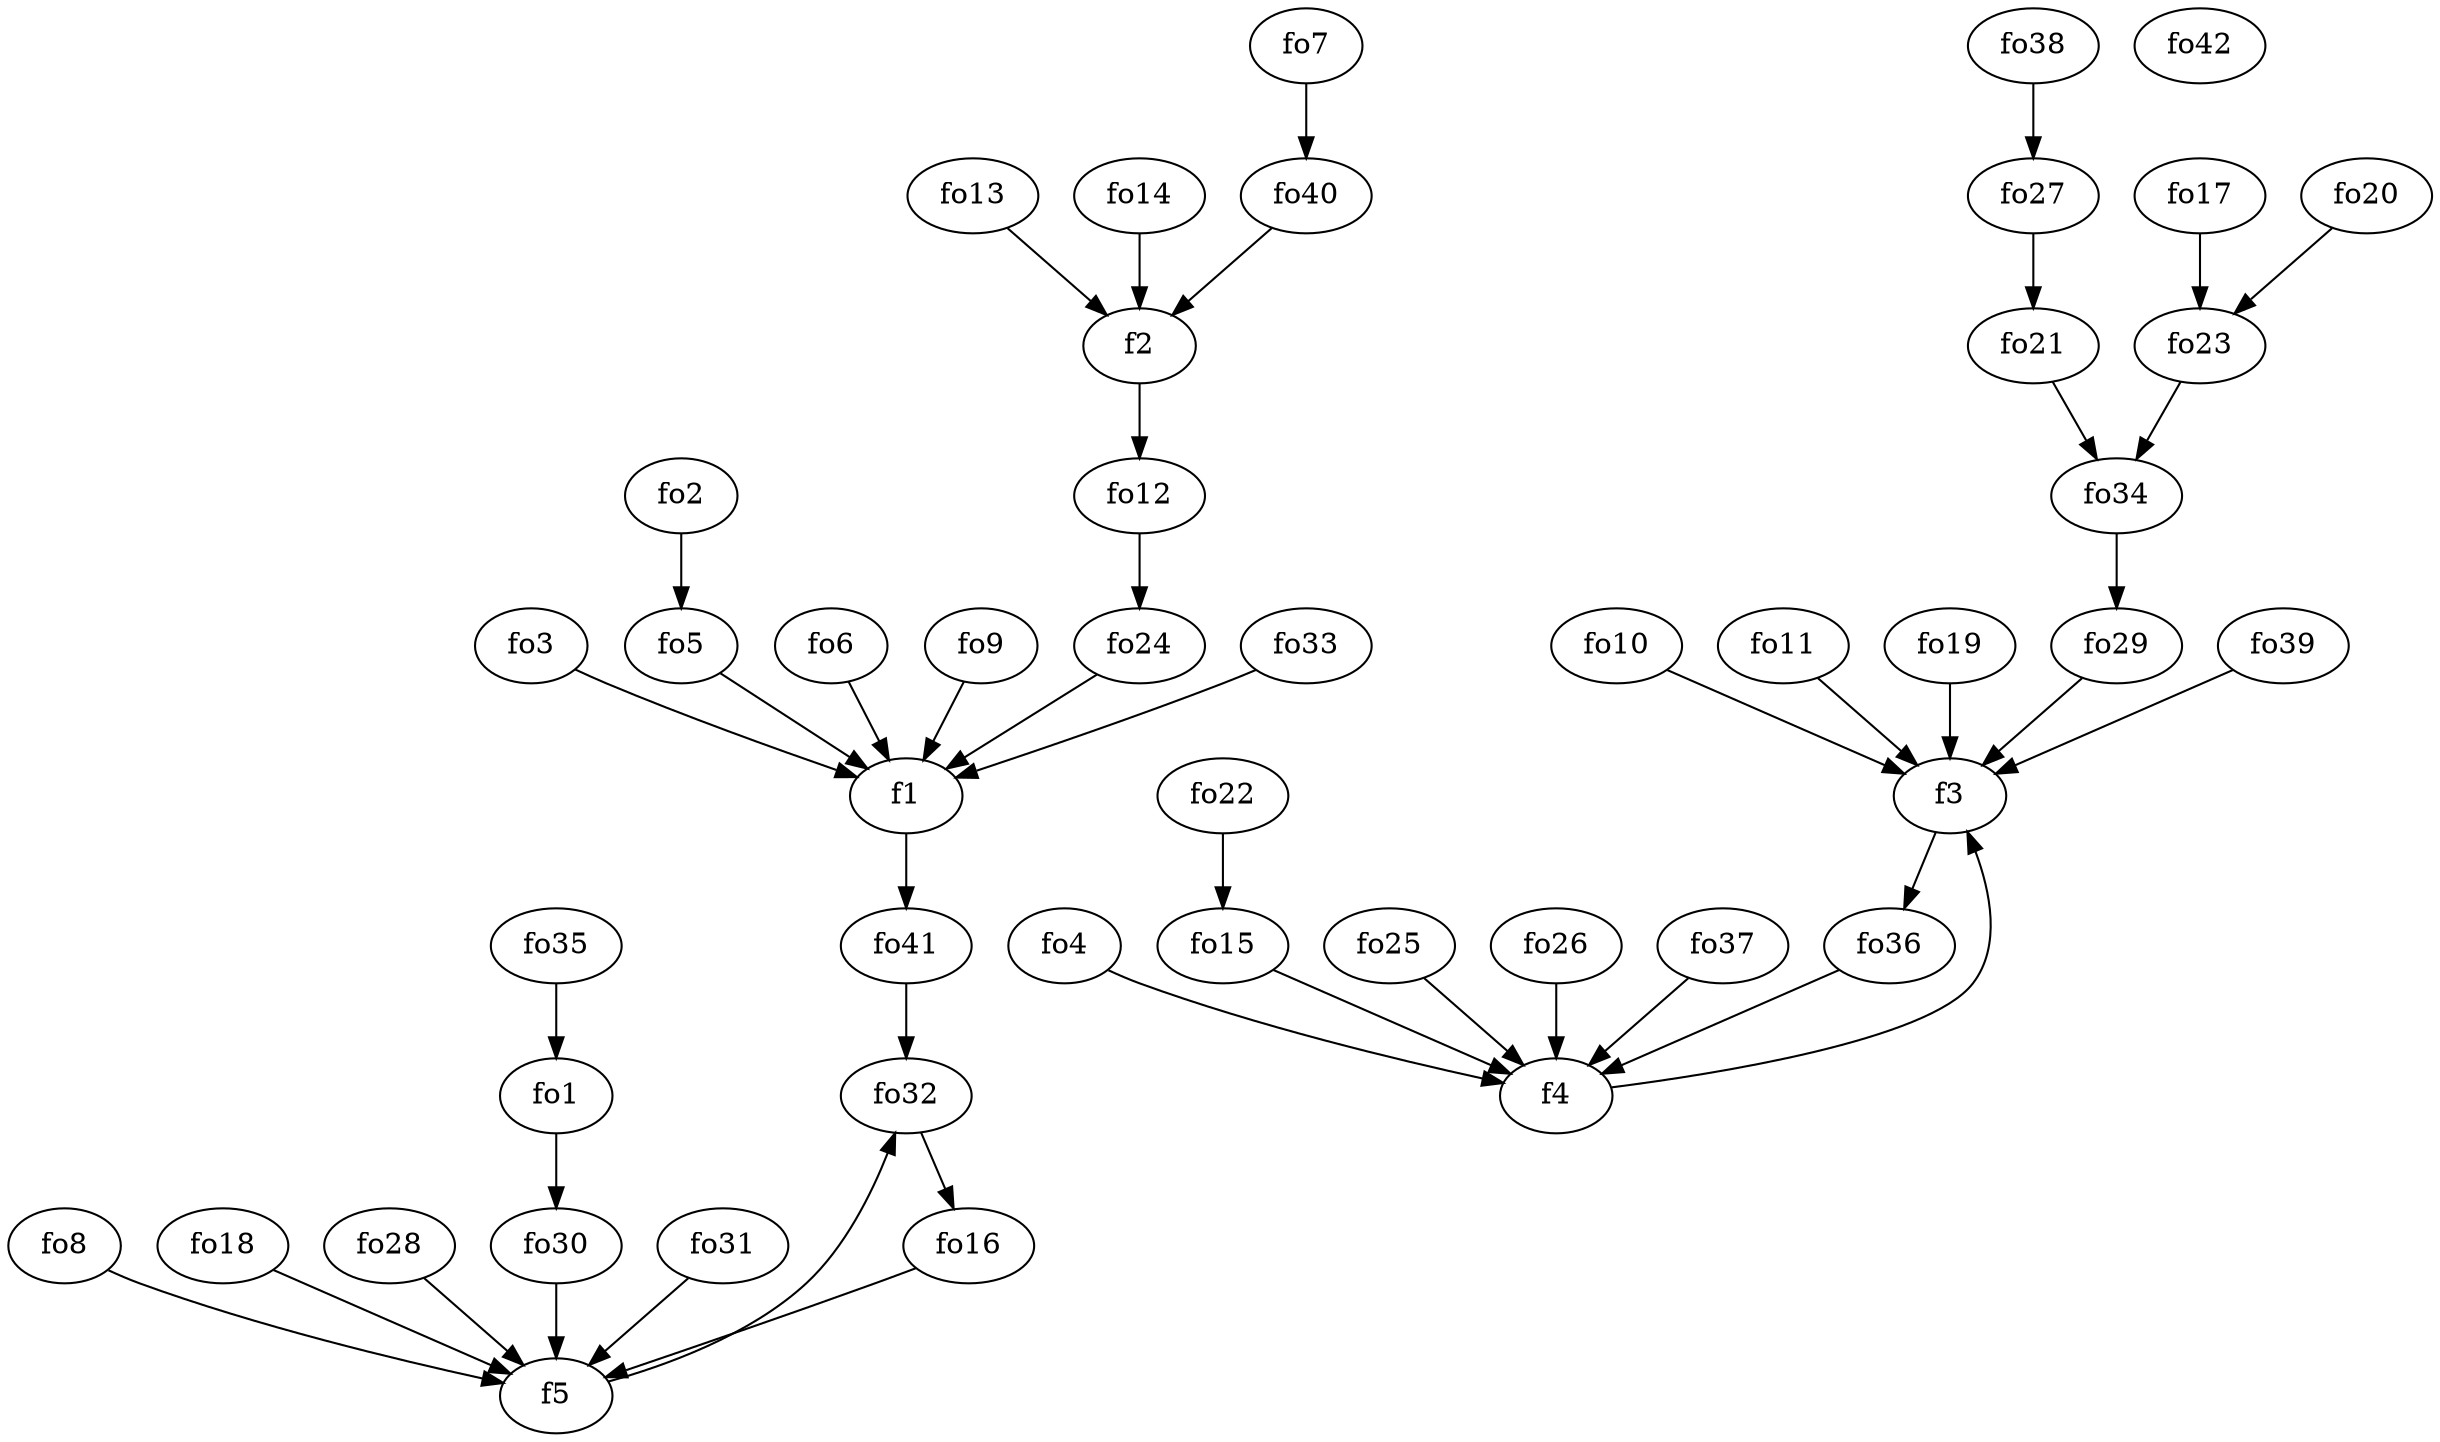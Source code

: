 strict digraph  {
f1;
f2;
f3;
f4;
f5;
fo1;
fo2;
fo3;
fo4;
fo5;
fo6;
fo7;
fo8;
fo9;
fo10;
fo11;
fo12;
fo13;
fo14;
fo15;
fo16;
fo17;
fo18;
fo19;
fo20;
fo21;
fo22;
fo23;
fo24;
fo25;
fo26;
fo27;
fo28;
fo29;
fo30;
fo31;
fo32;
fo33;
fo34;
fo35;
fo36;
fo37;
fo38;
fo39;
fo40;
fo41;
fo42;
f1 -> fo41  [weight=2];
f2 -> fo12  [weight=2];
f3 -> fo36  [weight=2];
f4 -> f3  [weight=2];
f5 -> fo32  [weight=2];
fo1 -> fo30  [weight=2];
fo2 -> fo5  [weight=2];
fo3 -> f1  [weight=2];
fo4 -> f4  [weight=2];
fo5 -> f1  [weight=2];
fo6 -> f1  [weight=2];
fo7 -> fo40  [weight=2];
fo8 -> f5  [weight=2];
fo9 -> f1  [weight=2];
fo10 -> f3  [weight=2];
fo11 -> f3  [weight=2];
fo12 -> fo24  [weight=2];
fo13 -> f2  [weight=2];
fo14 -> f2  [weight=2];
fo15 -> f4  [weight=2];
fo16 -> f5  [weight=2];
fo17 -> fo23  [weight=2];
fo18 -> f5  [weight=2];
fo19 -> f3  [weight=2];
fo20 -> fo23  [weight=2];
fo21 -> fo34  [weight=2];
fo22 -> fo15  [weight=2];
fo23 -> fo34  [weight=2];
fo24 -> f1  [weight=2];
fo25 -> f4  [weight=2];
fo26 -> f4  [weight=2];
fo27 -> fo21  [weight=2];
fo28 -> f5  [weight=2];
fo29 -> f3  [weight=2];
fo30 -> f5  [weight=2];
fo31 -> f5  [weight=2];
fo32 -> fo16  [weight=2];
fo33 -> f1  [weight=2];
fo34 -> fo29  [weight=2];
fo35 -> fo1  [weight=2];
fo36 -> f4  [weight=2];
fo37 -> f4  [weight=2];
fo38 -> fo27  [weight=2];
fo39 -> f3  [weight=2];
fo40 -> f2  [weight=2];
fo41 -> fo32  [weight=2];
}
